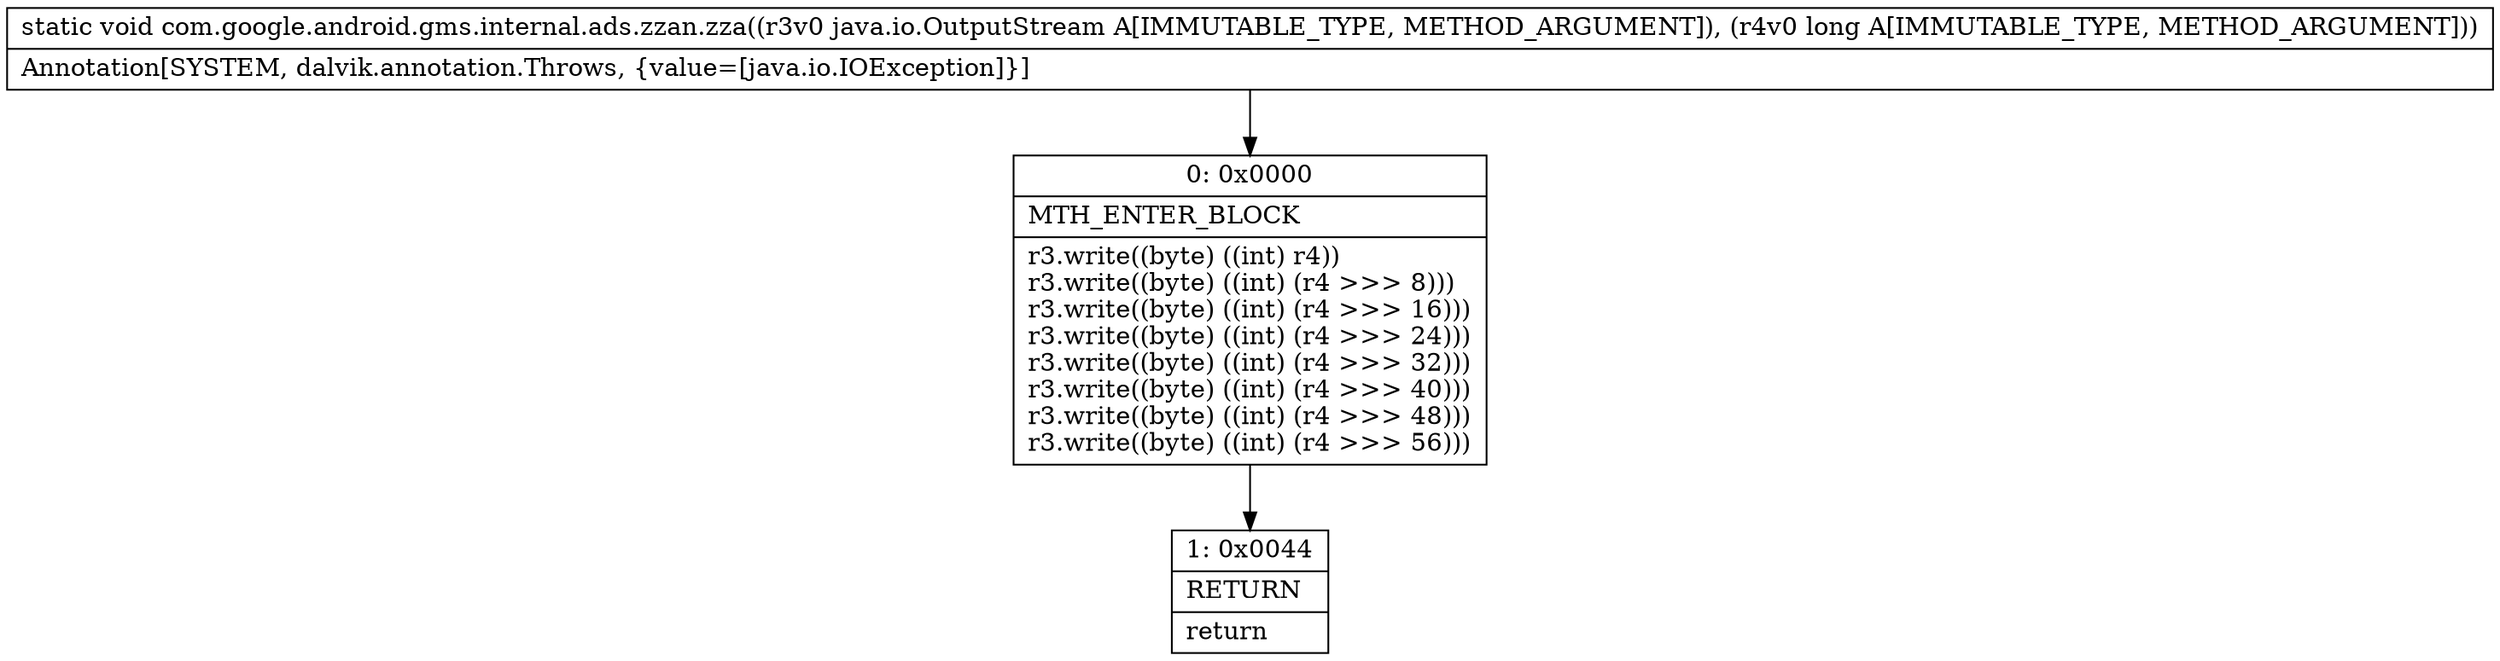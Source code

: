 digraph "CFG forcom.google.android.gms.internal.ads.zzan.zza(Ljava\/io\/OutputStream;J)V" {
Node_0 [shape=record,label="{0\:\ 0x0000|MTH_ENTER_BLOCK\l|r3.write((byte) ((int) r4))\lr3.write((byte) ((int) (r4 \>\>\> 8)))\lr3.write((byte) ((int) (r4 \>\>\> 16)))\lr3.write((byte) ((int) (r4 \>\>\> 24)))\lr3.write((byte) ((int) (r4 \>\>\> 32)))\lr3.write((byte) ((int) (r4 \>\>\> 40)))\lr3.write((byte) ((int) (r4 \>\>\> 48)))\lr3.write((byte) ((int) (r4 \>\>\> 56)))\l}"];
Node_1 [shape=record,label="{1\:\ 0x0044|RETURN\l|return\l}"];
MethodNode[shape=record,label="{static void com.google.android.gms.internal.ads.zzan.zza((r3v0 java.io.OutputStream A[IMMUTABLE_TYPE, METHOD_ARGUMENT]), (r4v0 long A[IMMUTABLE_TYPE, METHOD_ARGUMENT]))  | Annotation[SYSTEM, dalvik.annotation.Throws, \{value=[java.io.IOException]\}]\l}"];
MethodNode -> Node_0;
Node_0 -> Node_1;
}

